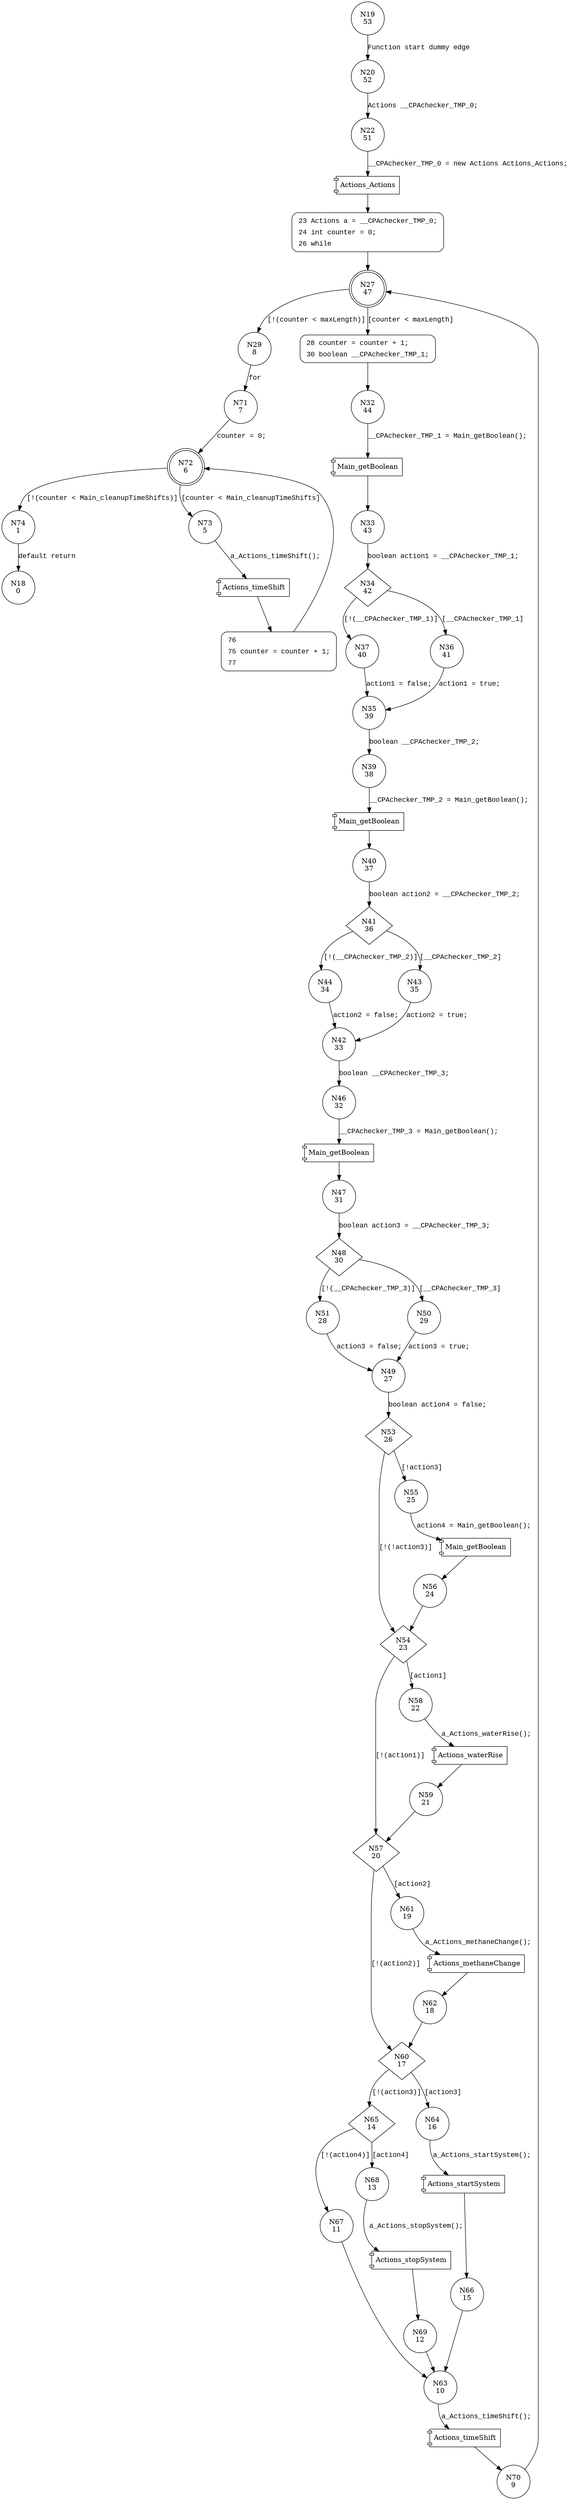 digraph Main_randomSequenceOfActions_int {
19 [shape="circle" label="N19\n53"]
20 [shape="circle" label="N20\n52"]
22 [shape="circle" label="N22\n51"]
23 [shape="circle" label="N23\n50"]
27 [shape="doublecircle" label="N27\n47"]
29 [shape="circle" label="N29\n8"]
28 [shape="circle" label="N28\n46"]
32 [shape="circle" label="N32\n44"]
33 [shape="circle" label="N33\n43"]
34 [shape="diamond" label="N34\n42"]
37 [shape="circle" label="N37\n40"]
36 [shape="circle" label="N36\n41"]
35 [shape="circle" label="N35\n39"]
39 [shape="circle" label="N39\n38"]
40 [shape="circle" label="N40\n37"]
41 [shape="diamond" label="N41\n36"]
44 [shape="circle" label="N44\n34"]
43 [shape="circle" label="N43\n35"]
42 [shape="circle" label="N42\n33"]
46 [shape="circle" label="N46\n32"]
47 [shape="circle" label="N47\n31"]
48 [shape="diamond" label="N48\n30"]
51 [shape="circle" label="N51\n28"]
50 [shape="circle" label="N50\n29"]
49 [shape="circle" label="N49\n27"]
53 [shape="diamond" label="N53\n26"]
54 [shape="diamond" label="N54\n23"]
55 [shape="circle" label="N55\n25"]
56 [shape="circle" label="N56\n24"]
57 [shape="diamond" label="N57\n20"]
58 [shape="circle" label="N58\n22"]
59 [shape="circle" label="N59\n21"]
60 [shape="diamond" label="N60\n17"]
61 [shape="circle" label="N61\n19"]
62 [shape="circle" label="N62\n18"]
65 [shape="diamond" label="N65\n14"]
64 [shape="circle" label="N64\n16"]
66 [shape="circle" label="N66\n15"]
63 [shape="circle" label="N63\n10"]
70 [shape="circle" label="N70\n9"]
67 [shape="circle" label="N67\n11"]
68 [shape="circle" label="N68\n13"]
69 [shape="circle" label="N69\n12"]
71 [shape="circle" label="N71\n7"]
72 [shape="doublecircle" label="N72\n6"]
74 [shape="circle" label="N74\n1"]
73 [shape="circle" label="N73\n5"]
76 [shape="circle" label="N76\n4"]
18 [shape="circle" label="N18\n0"]
23 [style="filled,bold" penwidth="1" fillcolor="white" fontname="Courier New" shape="Mrecord" label=<<table border="0" cellborder="0" cellpadding="3" bgcolor="white"><tr><td align="right">23</td><td align="left">Actions a = __CPAchecker_TMP_0;</td></tr><tr><td align="right">24</td><td align="left">int counter = 0;</td></tr><tr><td align="right">26</td><td align="left">while</td></tr></table>>]
23 -> 27[label=""]
28 [style="filled,bold" penwidth="1" fillcolor="white" fontname="Courier New" shape="Mrecord" label=<<table border="0" cellborder="0" cellpadding="3" bgcolor="white"><tr><td align="right">28</td><td align="left">counter = counter + 1;</td></tr><tr><td align="right">30</td><td align="left">boolean __CPAchecker_TMP_1;</td></tr></table>>]
28 -> 32[label=""]
76 [style="filled,bold" penwidth="1" fillcolor="white" fontname="Courier New" shape="Mrecord" label=<<table border="0" cellborder="0" cellpadding="3" bgcolor="white"><tr><td align="right">76</td><td align="left"></td></tr><tr><td align="right">75</td><td align="left">counter = counter + 1;</td></tr><tr><td align="right">77</td><td align="left"></td></tr></table>>]
76 -> 72[label=""]
19 -> 20 [label="Function start dummy edge" fontname="Courier New"]
100004 [shape="component" label="Actions_Actions"]
22 -> 100004 [label="__CPAchecker_TMP_0 = new Actions Actions_Actions;" fontname="Courier New"]
100004 -> 23 [label="" fontname="Courier New"]
27 -> 29 [label="[!(counter < maxLength)]" fontname="Courier New"]
27 -> 28 [label="[counter < maxLength]" fontname="Courier New"]
100005 [shape="component" label="Main_getBoolean"]
32 -> 100005 [label="__CPAchecker_TMP_1 = Main_getBoolean();" fontname="Courier New"]
100005 -> 33 [label="" fontname="Courier New"]
34 -> 37 [label="[!(__CPAchecker_TMP_1)]" fontname="Courier New"]
34 -> 36 [label="[__CPAchecker_TMP_1]" fontname="Courier New"]
35 -> 39 [label="boolean __CPAchecker_TMP_2;" fontname="Courier New"]
100006 [shape="component" label="Main_getBoolean"]
39 -> 100006 [label="__CPAchecker_TMP_2 = Main_getBoolean();" fontname="Courier New"]
100006 -> 40 [label="" fontname="Courier New"]
41 -> 44 [label="[!(__CPAchecker_TMP_2)]" fontname="Courier New"]
41 -> 43 [label="[__CPAchecker_TMP_2]" fontname="Courier New"]
42 -> 46 [label="boolean __CPAchecker_TMP_3;" fontname="Courier New"]
100007 [shape="component" label="Main_getBoolean"]
46 -> 100007 [label="__CPAchecker_TMP_3 = Main_getBoolean();" fontname="Courier New"]
100007 -> 47 [label="" fontname="Courier New"]
48 -> 51 [label="[!(__CPAchecker_TMP_3)]" fontname="Courier New"]
48 -> 50 [label="[__CPAchecker_TMP_3]" fontname="Courier New"]
49 -> 53 [label="boolean action4 = false;" fontname="Courier New"]
53 -> 54 [label="[!(!action3)]" fontname="Courier New"]
53 -> 55 [label="[!action3]" fontname="Courier New"]
100008 [shape="component" label="Main_getBoolean"]
55 -> 100008 [label="action4 = Main_getBoolean();" fontname="Courier New"]
100008 -> 56 [label="" fontname="Courier New"]
54 -> 57 [label="[!(action1)]" fontname="Courier New"]
54 -> 58 [label="[action1]" fontname="Courier New"]
100009 [shape="component" label="Actions_waterRise"]
58 -> 100009 [label="a_Actions_waterRise();" fontname="Courier New"]
100009 -> 59 [label="" fontname="Courier New"]
57 -> 60 [label="[!(action2)]" fontname="Courier New"]
57 -> 61 [label="[action2]" fontname="Courier New"]
100010 [shape="component" label="Actions_methaneChange"]
61 -> 100010 [label="a_Actions_methaneChange();" fontname="Courier New"]
100010 -> 62 [label="" fontname="Courier New"]
60 -> 65 [label="[!(action3)]" fontname="Courier New"]
60 -> 64 [label="[action3]" fontname="Courier New"]
100011 [shape="component" label="Actions_startSystem"]
64 -> 100011 [label="a_Actions_startSystem();" fontname="Courier New"]
100011 -> 66 [label="" fontname="Courier New"]
100012 [shape="component" label="Actions_timeShift"]
63 -> 100012 [label="a_Actions_timeShift();" fontname="Courier New"]
100012 -> 70 [label="" fontname="Courier New"]
65 -> 67 [label="[!(action4)]" fontname="Courier New"]
65 -> 68 [label="[action4]" fontname="Courier New"]
100013 [shape="component" label="Actions_stopSystem"]
68 -> 100013 [label="a_Actions_stopSystem();" fontname="Courier New"]
100013 -> 69 [label="" fontname="Courier New"]
67 -> 63 [label="" fontname="Courier New"]
44 -> 42 [label="action2 = false;" fontname="Courier New"]
29 -> 71 [label="for" fontname="Courier New"]
72 -> 74 [label="[!(counter < Main_cleanupTimeShifts)]" fontname="Courier New"]
72 -> 73 [label="[counter < Main_cleanupTimeShifts]" fontname="Courier New"]
100014 [shape="component" label="Actions_timeShift"]
73 -> 100014 [label="a_Actions_timeShift();" fontname="Courier New"]
100014 -> 76 [label="" fontname="Courier New"]
74 -> 18 [label="default return" fontname="Courier New"]
20 -> 22 [label="Actions __CPAchecker_TMP_0;" fontname="Courier New"]
33 -> 34 [label="boolean action1 = __CPAchecker_TMP_1;" fontname="Courier New"]
36 -> 35 [label="action1 = true;" fontname="Courier New"]
40 -> 41 [label="boolean action2 = __CPAchecker_TMP_2;" fontname="Courier New"]
43 -> 42 [label="action2 = true;" fontname="Courier New"]
47 -> 48 [label="boolean action3 = __CPAchecker_TMP_3;" fontname="Courier New"]
50 -> 49 [label="action3 = true;" fontname="Courier New"]
56 -> 54 [label="" fontname="Courier New"]
59 -> 57 [label="" fontname="Courier New"]
62 -> 60 [label="" fontname="Courier New"]
66 -> 63 [label="" fontname="Courier New"]
70 -> 27 [label="" fontname="Courier New"]
69 -> 63 [label="" fontname="Courier New"]
51 -> 49 [label="action3 = false;" fontname="Courier New"]
37 -> 35 [label="action1 = false;" fontname="Courier New"]
71 -> 72 [label="counter = 0;" fontname="Courier New"]
}